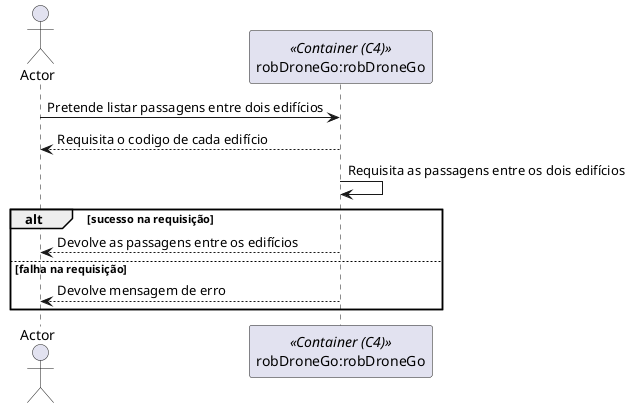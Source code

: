 @startuml

actor Actor as Actor
participant "robDroneGo:robDroneGo" as Container <<Container (C4)>>

Actor -> Container: Pretende listar passagens entre dois edifícios

Container --> Actor: Requisita o codigo de cada edifício

Container -> Container: Requisita as passagens entre os dois edifícios

alt sucesso na requisição
    Container --> Actor: Devolve as passagens entre os edifícios
else falha na requisição
    Container --> Actor: Devolve mensagem de erro
end

@enduml
